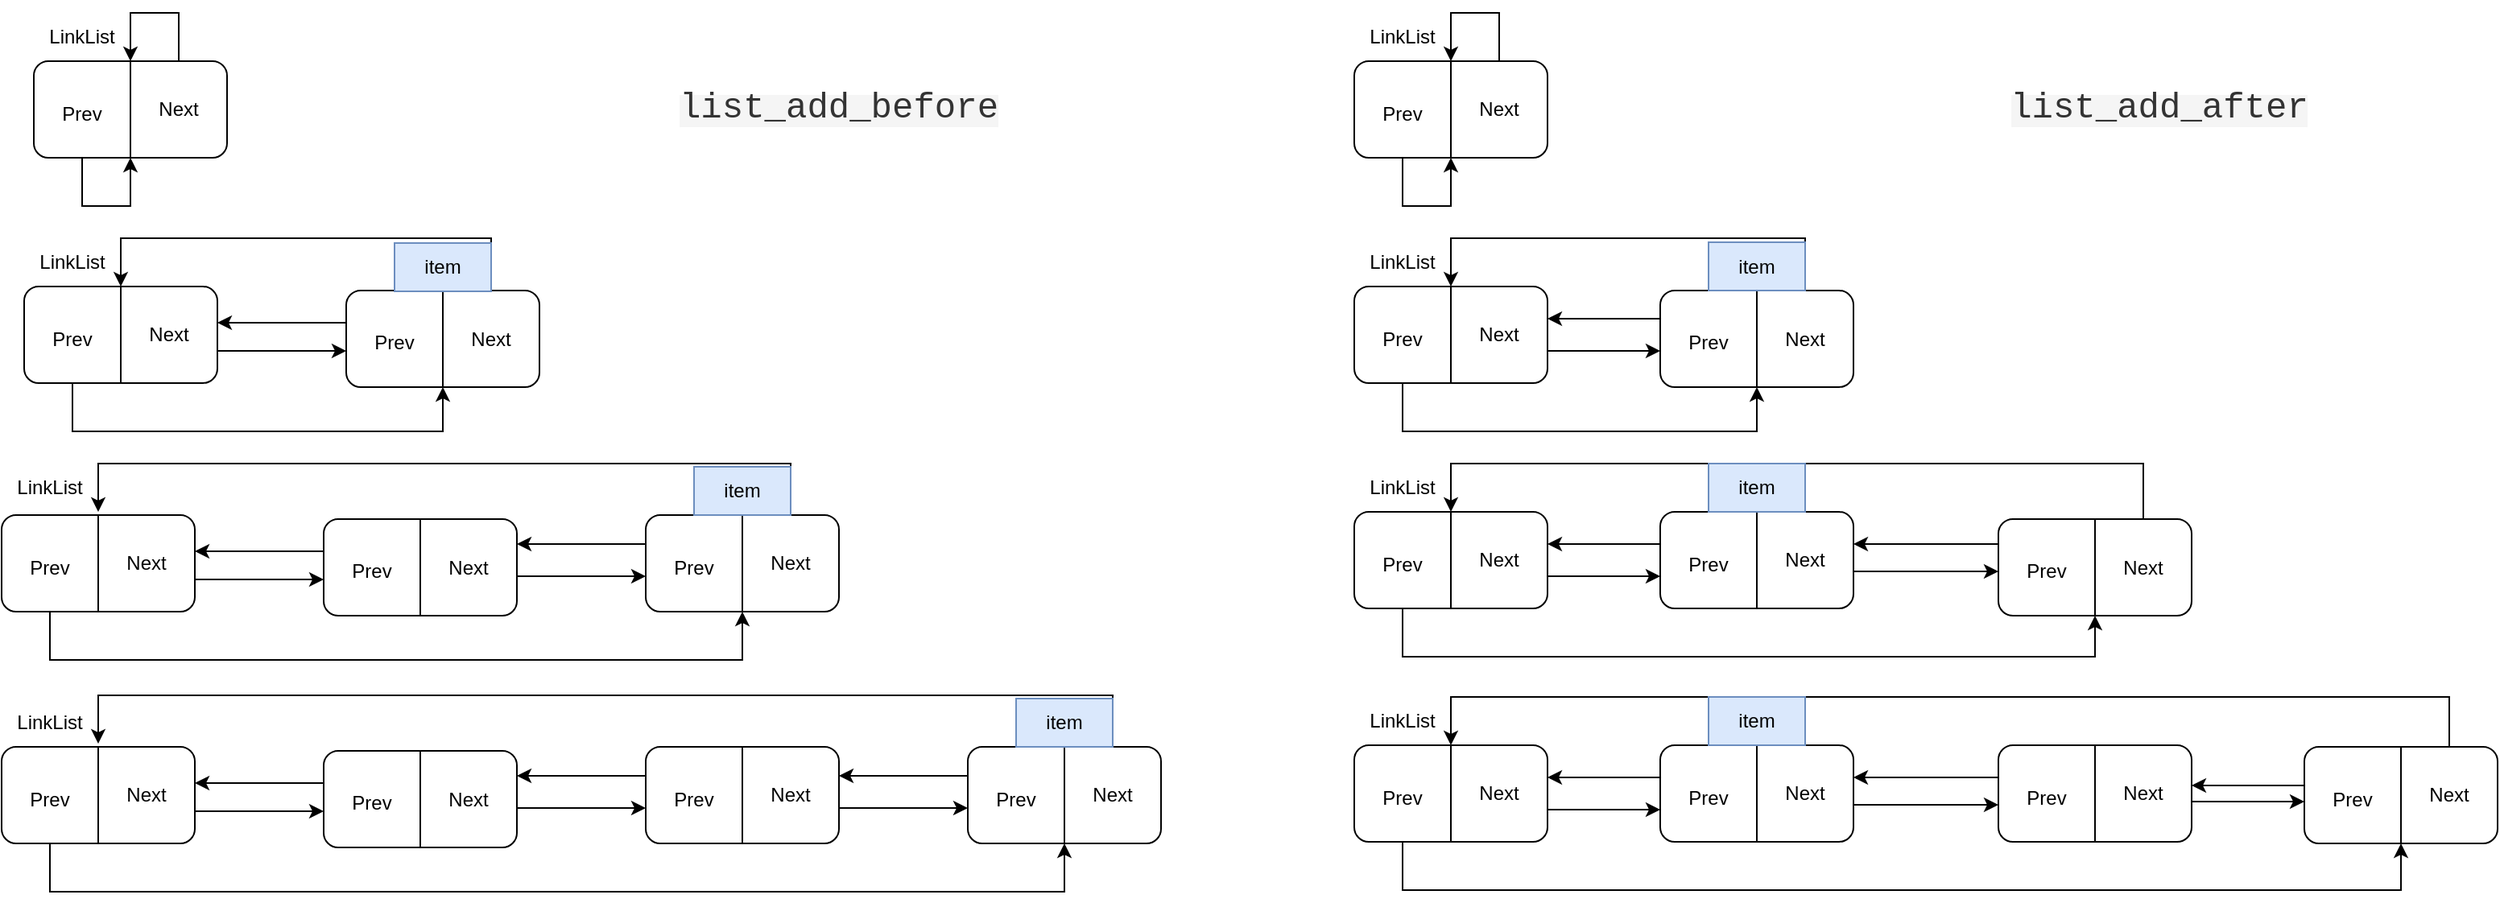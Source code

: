 <mxfile version="21.1.5" type="github">
  <diagram name="第 1 页" id="426NhQxwx-dDoAMTU1OL">
    <mxGraphModel dx="1631" dy="750" grid="1" gridSize="10" guides="1" tooltips="1" connect="1" arrows="1" fold="1" page="1" pageScale="1" pageWidth="827" pageHeight="1169" math="0" shadow="0">
      <root>
        <mxCell id="0" />
        <mxCell id="1" parent="0" />
        <mxCell id="N5lV2D2xA5dcwzt4dY45-3" value="" style="rounded=1;whiteSpace=wrap;html=1;" vertex="1" parent="1">
          <mxGeometry x="100" y="130" width="120" height="60" as="geometry" />
        </mxCell>
        <mxCell id="N5lV2D2xA5dcwzt4dY45-4" value="" style="endArrow=none;html=1;rounded=0;entryX=0.5;entryY=0;entryDx=0;entryDy=0;exitX=0.5;exitY=1;exitDx=0;exitDy=0;" edge="1" parent="1" source="N5lV2D2xA5dcwzt4dY45-3" target="N5lV2D2xA5dcwzt4dY45-3">
          <mxGeometry width="50" height="50" relative="1" as="geometry">
            <mxPoint x="70" y="200" as="sourcePoint" />
            <mxPoint x="120" y="150" as="targetPoint" />
          </mxGeometry>
        </mxCell>
        <mxCell id="N5lV2D2xA5dcwzt4dY45-7" style="edgeStyle=orthogonalEdgeStyle;rounded=0;orthogonalLoop=1;jettySize=auto;html=1;" edge="1" parent="1">
          <mxGeometry relative="1" as="geometry">
            <mxPoint x="130" y="190" as="sourcePoint" />
            <mxPoint x="160" y="190" as="targetPoint" />
            <Array as="points">
              <mxPoint x="130" y="220" />
              <mxPoint x="160" y="220" />
            </Array>
          </mxGeometry>
        </mxCell>
        <mxCell id="N5lV2D2xA5dcwzt4dY45-5" value="Prev" style="text;html=1;strokeColor=none;fillColor=none;align=center;verticalAlign=middle;whiteSpace=wrap;rounded=0;" vertex="1" parent="1">
          <mxGeometry x="100" y="145" width="60" height="35" as="geometry" />
        </mxCell>
        <mxCell id="N5lV2D2xA5dcwzt4dY45-8" style="edgeStyle=orthogonalEdgeStyle;rounded=0;orthogonalLoop=1;jettySize=auto;html=1;exitX=0.75;exitY=0;exitDx=0;exitDy=0;" edge="1" parent="1" source="N5lV2D2xA5dcwzt4dY45-3">
          <mxGeometry relative="1" as="geometry">
            <mxPoint x="190" y="145" as="sourcePoint" />
            <mxPoint x="160" y="130" as="targetPoint" />
            <Array as="points">
              <mxPoint x="190" y="100" />
              <mxPoint x="160" y="100" />
            </Array>
          </mxGeometry>
        </mxCell>
        <mxCell id="N5lV2D2xA5dcwzt4dY45-6" value="Next" style="text;html=1;strokeColor=none;fillColor=none;align=center;verticalAlign=middle;whiteSpace=wrap;rounded=0;" vertex="1" parent="1">
          <mxGeometry x="160" y="145" width="60" height="30" as="geometry" />
        </mxCell>
        <mxCell id="N5lV2D2xA5dcwzt4dY45-10" value="" style="rounded=1;whiteSpace=wrap;html=1;" vertex="1" parent="1">
          <mxGeometry x="94" y="270" width="120" height="60" as="geometry" />
        </mxCell>
        <mxCell id="N5lV2D2xA5dcwzt4dY45-11" value="" style="endArrow=none;html=1;rounded=0;entryX=0.5;entryY=0;entryDx=0;entryDy=0;exitX=0.5;exitY=1;exitDx=0;exitDy=0;" edge="1" parent="1" source="N5lV2D2xA5dcwzt4dY45-10" target="N5lV2D2xA5dcwzt4dY45-10">
          <mxGeometry width="50" height="50" relative="1" as="geometry">
            <mxPoint x="64" y="340" as="sourcePoint" />
            <mxPoint x="114" y="290" as="targetPoint" />
          </mxGeometry>
        </mxCell>
        <mxCell id="N5lV2D2xA5dcwzt4dY45-12" style="edgeStyle=orthogonalEdgeStyle;rounded=0;orthogonalLoop=1;jettySize=auto;html=1;entryX=0.5;entryY=1;entryDx=0;entryDy=0;" edge="1" parent="1" target="N5lV2D2xA5dcwzt4dY45-17">
          <mxGeometry relative="1" as="geometry">
            <mxPoint x="124" y="330" as="sourcePoint" />
            <Array as="points">
              <mxPoint x="124" y="360" />
              <mxPoint x="354" y="360" />
            </Array>
            <mxPoint x="264" y="390" as="targetPoint" />
          </mxGeometry>
        </mxCell>
        <mxCell id="N5lV2D2xA5dcwzt4dY45-13" value="Prev" style="text;html=1;strokeColor=none;fillColor=none;align=center;verticalAlign=middle;whiteSpace=wrap;rounded=0;" vertex="1" parent="1">
          <mxGeometry x="94" y="285" width="60" height="35" as="geometry" />
        </mxCell>
        <mxCell id="N5lV2D2xA5dcwzt4dY45-23" value="" style="edgeStyle=orthogonalEdgeStyle;rounded=0;orthogonalLoop=1;jettySize=auto;html=1;" edge="1" parent="1" source="N5lV2D2xA5dcwzt4dY45-15" target="N5lV2D2xA5dcwzt4dY45-20">
          <mxGeometry relative="1" as="geometry">
            <Array as="points">
              <mxPoint x="254" y="310" />
              <mxPoint x="254" y="310" />
            </Array>
          </mxGeometry>
        </mxCell>
        <mxCell id="N5lV2D2xA5dcwzt4dY45-15" value="Next" style="text;html=1;strokeColor=none;fillColor=none;align=center;verticalAlign=middle;whiteSpace=wrap;rounded=0;" vertex="1" parent="1">
          <mxGeometry x="154" y="285" width="60" height="30" as="geometry" />
        </mxCell>
        <mxCell id="N5lV2D2xA5dcwzt4dY45-24" style="edgeStyle=orthogonalEdgeStyle;rounded=0;orthogonalLoop=1;jettySize=auto;html=1;entryX=1;entryY=0.25;entryDx=0;entryDy=0;" edge="1" parent="1" source="N5lV2D2xA5dcwzt4dY45-17" target="N5lV2D2xA5dcwzt4dY45-15">
          <mxGeometry relative="1" as="geometry">
            <Array as="points">
              <mxPoint x="254" y="293" />
            </Array>
          </mxGeometry>
        </mxCell>
        <mxCell id="N5lV2D2xA5dcwzt4dY45-17" value="" style="rounded=1;whiteSpace=wrap;html=1;" vertex="1" parent="1">
          <mxGeometry x="294" y="272.5" width="120" height="60" as="geometry" />
        </mxCell>
        <mxCell id="N5lV2D2xA5dcwzt4dY45-18" value="" style="endArrow=none;html=1;rounded=0;entryX=0.5;entryY=0;entryDx=0;entryDy=0;exitX=0.5;exitY=1;exitDx=0;exitDy=0;" edge="1" parent="1" source="N5lV2D2xA5dcwzt4dY45-17" target="N5lV2D2xA5dcwzt4dY45-17">
          <mxGeometry width="50" height="50" relative="1" as="geometry">
            <mxPoint x="264" y="342.5" as="sourcePoint" />
            <mxPoint x="314" y="292.5" as="targetPoint" />
          </mxGeometry>
        </mxCell>
        <mxCell id="N5lV2D2xA5dcwzt4dY45-20" value="Prev" style="text;html=1;strokeColor=none;fillColor=none;align=center;verticalAlign=middle;whiteSpace=wrap;rounded=0;" vertex="1" parent="1">
          <mxGeometry x="294" y="287.5" width="60" height="35" as="geometry" />
        </mxCell>
        <mxCell id="N5lV2D2xA5dcwzt4dY45-21" style="edgeStyle=orthogonalEdgeStyle;rounded=0;orthogonalLoop=1;jettySize=auto;html=1;exitX=0.75;exitY=0;exitDx=0;exitDy=0;" edge="1" parent="1" source="N5lV2D2xA5dcwzt4dY45-17">
          <mxGeometry relative="1" as="geometry">
            <mxPoint x="384" y="287.5" as="sourcePoint" />
            <Array as="points">
              <mxPoint x="384" y="240" />
              <mxPoint x="154" y="240" />
            </Array>
            <mxPoint x="154" y="270" as="targetPoint" />
          </mxGeometry>
        </mxCell>
        <mxCell id="N5lV2D2xA5dcwzt4dY45-22" value="Next" style="text;html=1;strokeColor=none;fillColor=none;align=center;verticalAlign=middle;whiteSpace=wrap;rounded=0;" vertex="1" parent="1">
          <mxGeometry x="354" y="287.5" width="60" height="30" as="geometry" />
        </mxCell>
        <mxCell id="N5lV2D2xA5dcwzt4dY45-31" value="" style="rounded=1;whiteSpace=wrap;html=1;" vertex="1" parent="1">
          <mxGeometry x="80" y="412" width="120" height="60" as="geometry" />
        </mxCell>
        <mxCell id="N5lV2D2xA5dcwzt4dY45-32" value="" style="endArrow=none;html=1;rounded=0;entryX=0.5;entryY=0;entryDx=0;entryDy=0;exitX=0.5;exitY=1;exitDx=0;exitDy=0;" edge="1" parent="1" source="N5lV2D2xA5dcwzt4dY45-31" target="N5lV2D2xA5dcwzt4dY45-31">
          <mxGeometry width="50" height="50" relative="1" as="geometry">
            <mxPoint x="50" y="482" as="sourcePoint" />
            <mxPoint x="100" y="432" as="targetPoint" />
          </mxGeometry>
        </mxCell>
        <mxCell id="N5lV2D2xA5dcwzt4dY45-33" style="edgeStyle=orthogonalEdgeStyle;rounded=0;orthogonalLoop=1;jettySize=auto;html=1;entryX=0.5;entryY=1;entryDx=0;entryDy=0;" edge="1" parent="1" target="N5lV2D2xA5dcwzt4dY45-43">
          <mxGeometry relative="1" as="geometry">
            <mxPoint x="110" y="472" as="sourcePoint" />
            <Array as="points">
              <mxPoint x="110" y="502" />
              <mxPoint x="540" y="502" />
            </Array>
            <mxPoint x="340" y="480" as="targetPoint" />
          </mxGeometry>
        </mxCell>
        <mxCell id="N5lV2D2xA5dcwzt4dY45-34" value="Prev" style="text;html=1;strokeColor=none;fillColor=none;align=center;verticalAlign=middle;whiteSpace=wrap;rounded=0;" vertex="1" parent="1">
          <mxGeometry x="80" y="427" width="60" height="35" as="geometry" />
        </mxCell>
        <mxCell id="N5lV2D2xA5dcwzt4dY45-35" value="" style="edgeStyle=orthogonalEdgeStyle;rounded=0;orthogonalLoop=1;jettySize=auto;html=1;" edge="1" parent="1" source="N5lV2D2xA5dcwzt4dY45-36" target="N5lV2D2xA5dcwzt4dY45-40">
          <mxGeometry relative="1" as="geometry">
            <Array as="points">
              <mxPoint x="240" y="452" />
              <mxPoint x="240" y="452" />
            </Array>
          </mxGeometry>
        </mxCell>
        <mxCell id="N5lV2D2xA5dcwzt4dY45-36" value="Next" style="text;html=1;strokeColor=none;fillColor=none;align=center;verticalAlign=middle;whiteSpace=wrap;rounded=0;" vertex="1" parent="1">
          <mxGeometry x="140" y="427" width="60" height="30" as="geometry" />
        </mxCell>
        <mxCell id="N5lV2D2xA5dcwzt4dY45-37" style="edgeStyle=orthogonalEdgeStyle;rounded=0;orthogonalLoop=1;jettySize=auto;html=1;entryX=1;entryY=0.25;entryDx=0;entryDy=0;" edge="1" parent="1" source="N5lV2D2xA5dcwzt4dY45-38" target="N5lV2D2xA5dcwzt4dY45-36">
          <mxGeometry relative="1" as="geometry">
            <Array as="points">
              <mxPoint x="240" y="435" />
            </Array>
          </mxGeometry>
        </mxCell>
        <mxCell id="N5lV2D2xA5dcwzt4dY45-38" value="" style="rounded=1;whiteSpace=wrap;html=1;" vertex="1" parent="1">
          <mxGeometry x="280" y="414.5" width="120" height="60" as="geometry" />
        </mxCell>
        <mxCell id="N5lV2D2xA5dcwzt4dY45-39" value="" style="endArrow=none;html=1;rounded=0;entryX=0.5;entryY=0;entryDx=0;entryDy=0;exitX=0.5;exitY=1;exitDx=0;exitDy=0;" edge="1" parent="1" source="N5lV2D2xA5dcwzt4dY45-38" target="N5lV2D2xA5dcwzt4dY45-38">
          <mxGeometry width="50" height="50" relative="1" as="geometry">
            <mxPoint x="250" y="484.5" as="sourcePoint" />
            <mxPoint x="300" y="434.5" as="targetPoint" />
          </mxGeometry>
        </mxCell>
        <mxCell id="N5lV2D2xA5dcwzt4dY45-40" value="Prev" style="text;html=1;strokeColor=none;fillColor=none;align=center;verticalAlign=middle;whiteSpace=wrap;rounded=0;" vertex="1" parent="1">
          <mxGeometry x="280" y="429.5" width="60" height="35" as="geometry" />
        </mxCell>
        <mxCell id="N5lV2D2xA5dcwzt4dY45-47" value="" style="edgeStyle=orthogonalEdgeStyle;rounded=0;orthogonalLoop=1;jettySize=auto;html=1;" edge="1" parent="1" source="N5lV2D2xA5dcwzt4dY45-42" target="N5lV2D2xA5dcwzt4dY45-45">
          <mxGeometry relative="1" as="geometry">
            <Array as="points">
              <mxPoint x="430" y="450" />
              <mxPoint x="430" y="450" />
            </Array>
          </mxGeometry>
        </mxCell>
        <mxCell id="N5lV2D2xA5dcwzt4dY45-42" value="Next" style="text;html=1;strokeColor=none;fillColor=none;align=center;verticalAlign=middle;whiteSpace=wrap;rounded=0;" vertex="1" parent="1">
          <mxGeometry x="340" y="429.5" width="60" height="30" as="geometry" />
        </mxCell>
        <mxCell id="N5lV2D2xA5dcwzt4dY45-48" style="edgeStyle=orthogonalEdgeStyle;rounded=0;orthogonalLoop=1;jettySize=auto;html=1;" edge="1" parent="1" source="N5lV2D2xA5dcwzt4dY45-43">
          <mxGeometry relative="1" as="geometry">
            <mxPoint x="140" y="410" as="targetPoint" />
            <Array as="points">
              <mxPoint x="570" y="380" />
              <mxPoint x="140" y="380" />
            </Array>
          </mxGeometry>
        </mxCell>
        <mxCell id="N5lV2D2xA5dcwzt4dY45-43" value="" style="rounded=1;whiteSpace=wrap;html=1;" vertex="1" parent="1">
          <mxGeometry x="480" y="412" width="120" height="60" as="geometry" />
        </mxCell>
        <mxCell id="N5lV2D2xA5dcwzt4dY45-44" value="" style="endArrow=none;html=1;rounded=0;entryX=0.5;entryY=0;entryDx=0;entryDy=0;exitX=0.5;exitY=1;exitDx=0;exitDy=0;" edge="1" parent="1" source="N5lV2D2xA5dcwzt4dY45-43" target="N5lV2D2xA5dcwzt4dY45-43">
          <mxGeometry width="50" height="50" relative="1" as="geometry">
            <mxPoint x="450" y="482" as="sourcePoint" />
            <mxPoint x="500" y="432" as="targetPoint" />
          </mxGeometry>
        </mxCell>
        <mxCell id="N5lV2D2xA5dcwzt4dY45-49" style="edgeStyle=orthogonalEdgeStyle;rounded=0;orthogonalLoop=1;jettySize=auto;html=1;" edge="1" parent="1" source="N5lV2D2xA5dcwzt4dY45-45">
          <mxGeometry relative="1" as="geometry">
            <mxPoint x="400" y="430" as="targetPoint" />
            <Array as="points">
              <mxPoint x="400" y="430" />
            </Array>
          </mxGeometry>
        </mxCell>
        <mxCell id="N5lV2D2xA5dcwzt4dY45-45" value="Prev" style="text;html=1;strokeColor=none;fillColor=none;align=center;verticalAlign=middle;whiteSpace=wrap;rounded=0;" vertex="1" parent="1">
          <mxGeometry x="480" y="427" width="60" height="35" as="geometry" />
        </mxCell>
        <mxCell id="N5lV2D2xA5dcwzt4dY45-46" value="Next" style="text;html=1;strokeColor=none;fillColor=none;align=center;verticalAlign=middle;whiteSpace=wrap;rounded=0;" vertex="1" parent="1">
          <mxGeometry x="540" y="427" width="60" height="30" as="geometry" />
        </mxCell>
        <mxCell id="N5lV2D2xA5dcwzt4dY45-50" value="" style="rounded=1;whiteSpace=wrap;html=1;" vertex="1" parent="1">
          <mxGeometry x="80" y="556" width="120" height="60" as="geometry" />
        </mxCell>
        <mxCell id="N5lV2D2xA5dcwzt4dY45-51" value="" style="endArrow=none;html=1;rounded=0;entryX=0.5;entryY=0;entryDx=0;entryDy=0;exitX=0.5;exitY=1;exitDx=0;exitDy=0;" edge="1" parent="1" source="N5lV2D2xA5dcwzt4dY45-50" target="N5lV2D2xA5dcwzt4dY45-50">
          <mxGeometry width="50" height="50" relative="1" as="geometry">
            <mxPoint x="50" y="626" as="sourcePoint" />
            <mxPoint x="100" y="576" as="targetPoint" />
          </mxGeometry>
        </mxCell>
        <mxCell id="N5lV2D2xA5dcwzt4dY45-52" style="edgeStyle=orthogonalEdgeStyle;rounded=0;orthogonalLoop=1;jettySize=auto;html=1;" edge="1" parent="1">
          <mxGeometry relative="1" as="geometry">
            <mxPoint x="110" y="616" as="sourcePoint" />
            <Array as="points">
              <mxPoint x="110" y="646" />
              <mxPoint x="740" y="646" />
            </Array>
            <mxPoint x="740" y="616" as="targetPoint" />
          </mxGeometry>
        </mxCell>
        <mxCell id="N5lV2D2xA5dcwzt4dY45-53" value="Prev" style="text;html=1;strokeColor=none;fillColor=none;align=center;verticalAlign=middle;whiteSpace=wrap;rounded=0;" vertex="1" parent="1">
          <mxGeometry x="80" y="571" width="60" height="35" as="geometry" />
        </mxCell>
        <mxCell id="N5lV2D2xA5dcwzt4dY45-54" value="" style="edgeStyle=orthogonalEdgeStyle;rounded=0;orthogonalLoop=1;jettySize=auto;html=1;" edge="1" parent="1" source="N5lV2D2xA5dcwzt4dY45-55" target="N5lV2D2xA5dcwzt4dY45-59">
          <mxGeometry relative="1" as="geometry">
            <Array as="points">
              <mxPoint x="240" y="596" />
              <mxPoint x="240" y="596" />
            </Array>
          </mxGeometry>
        </mxCell>
        <mxCell id="N5lV2D2xA5dcwzt4dY45-55" value="Next" style="text;html=1;strokeColor=none;fillColor=none;align=center;verticalAlign=middle;whiteSpace=wrap;rounded=0;" vertex="1" parent="1">
          <mxGeometry x="140" y="571" width="60" height="30" as="geometry" />
        </mxCell>
        <mxCell id="N5lV2D2xA5dcwzt4dY45-56" style="edgeStyle=orthogonalEdgeStyle;rounded=0;orthogonalLoop=1;jettySize=auto;html=1;entryX=1;entryY=0.25;entryDx=0;entryDy=0;" edge="1" parent="1" source="N5lV2D2xA5dcwzt4dY45-57" target="N5lV2D2xA5dcwzt4dY45-55">
          <mxGeometry relative="1" as="geometry">
            <Array as="points">
              <mxPoint x="240" y="579" />
            </Array>
          </mxGeometry>
        </mxCell>
        <mxCell id="N5lV2D2xA5dcwzt4dY45-57" value="" style="rounded=1;whiteSpace=wrap;html=1;" vertex="1" parent="1">
          <mxGeometry x="280" y="558.5" width="120" height="60" as="geometry" />
        </mxCell>
        <mxCell id="N5lV2D2xA5dcwzt4dY45-58" value="" style="endArrow=none;html=1;rounded=0;entryX=0.5;entryY=0;entryDx=0;entryDy=0;exitX=0.5;exitY=1;exitDx=0;exitDy=0;" edge="1" parent="1" source="N5lV2D2xA5dcwzt4dY45-57" target="N5lV2D2xA5dcwzt4dY45-57">
          <mxGeometry width="50" height="50" relative="1" as="geometry">
            <mxPoint x="250" y="628.5" as="sourcePoint" />
            <mxPoint x="300" y="578.5" as="targetPoint" />
          </mxGeometry>
        </mxCell>
        <mxCell id="N5lV2D2xA5dcwzt4dY45-59" value="Prev" style="text;html=1;strokeColor=none;fillColor=none;align=center;verticalAlign=middle;whiteSpace=wrap;rounded=0;" vertex="1" parent="1">
          <mxGeometry x="280" y="573.5" width="60" height="35" as="geometry" />
        </mxCell>
        <mxCell id="N5lV2D2xA5dcwzt4dY45-60" value="" style="edgeStyle=orthogonalEdgeStyle;rounded=0;orthogonalLoop=1;jettySize=auto;html=1;" edge="1" parent="1" source="N5lV2D2xA5dcwzt4dY45-61" target="N5lV2D2xA5dcwzt4dY45-66">
          <mxGeometry relative="1" as="geometry">
            <Array as="points">
              <mxPoint x="440" y="594" />
              <mxPoint x="440" y="594" />
            </Array>
          </mxGeometry>
        </mxCell>
        <mxCell id="N5lV2D2xA5dcwzt4dY45-61" value="Next" style="text;html=1;strokeColor=none;fillColor=none;align=center;verticalAlign=middle;whiteSpace=wrap;rounded=0;" vertex="1" parent="1">
          <mxGeometry x="340" y="573.5" width="60" height="30" as="geometry" />
        </mxCell>
        <mxCell id="N5lV2D2xA5dcwzt4dY45-63" value="" style="rounded=1;whiteSpace=wrap;html=1;" vertex="1" parent="1">
          <mxGeometry x="480" y="556" width="120" height="60" as="geometry" />
        </mxCell>
        <mxCell id="N5lV2D2xA5dcwzt4dY45-64" value="" style="endArrow=none;html=1;rounded=0;entryX=0.5;entryY=0;entryDx=0;entryDy=0;exitX=0.5;exitY=1;exitDx=0;exitDy=0;" edge="1" parent="1" source="N5lV2D2xA5dcwzt4dY45-63" target="N5lV2D2xA5dcwzt4dY45-63">
          <mxGeometry width="50" height="50" relative="1" as="geometry">
            <mxPoint x="450" y="626" as="sourcePoint" />
            <mxPoint x="500" y="576" as="targetPoint" />
          </mxGeometry>
        </mxCell>
        <mxCell id="N5lV2D2xA5dcwzt4dY45-65" style="edgeStyle=orthogonalEdgeStyle;rounded=0;orthogonalLoop=1;jettySize=auto;html=1;" edge="1" parent="1" source="N5lV2D2xA5dcwzt4dY45-66">
          <mxGeometry relative="1" as="geometry">
            <Array as="points">
              <mxPoint x="400" y="574" />
            </Array>
            <mxPoint x="400" y="574" as="targetPoint" />
          </mxGeometry>
        </mxCell>
        <mxCell id="N5lV2D2xA5dcwzt4dY45-66" value="Prev" style="text;html=1;strokeColor=none;fillColor=none;align=center;verticalAlign=middle;whiteSpace=wrap;rounded=0;" vertex="1" parent="1">
          <mxGeometry x="480" y="571" width="60" height="35" as="geometry" />
        </mxCell>
        <mxCell id="N5lV2D2xA5dcwzt4dY45-72" value="" style="edgeStyle=orthogonalEdgeStyle;rounded=0;orthogonalLoop=1;jettySize=auto;html=1;" edge="1" parent="1" source="N5lV2D2xA5dcwzt4dY45-67" target="N5lV2D2xA5dcwzt4dY45-70">
          <mxGeometry relative="1" as="geometry">
            <Array as="points">
              <mxPoint x="660" y="594" />
              <mxPoint x="660" y="594" />
            </Array>
          </mxGeometry>
        </mxCell>
        <mxCell id="N5lV2D2xA5dcwzt4dY45-67" value="Next" style="text;html=1;strokeColor=none;fillColor=none;align=center;verticalAlign=middle;whiteSpace=wrap;rounded=0;" vertex="1" parent="1">
          <mxGeometry x="540" y="571" width="60" height="30" as="geometry" />
        </mxCell>
        <mxCell id="N5lV2D2xA5dcwzt4dY45-73" style="edgeStyle=orthogonalEdgeStyle;rounded=0;orthogonalLoop=1;jettySize=auto;html=1;" edge="1" parent="1" source="N5lV2D2xA5dcwzt4dY45-68">
          <mxGeometry relative="1" as="geometry">
            <mxPoint x="140" y="554" as="targetPoint" />
            <Array as="points">
              <mxPoint x="770" y="524" />
              <mxPoint x="140" y="524" />
            </Array>
          </mxGeometry>
        </mxCell>
        <mxCell id="N5lV2D2xA5dcwzt4dY45-68" value="" style="rounded=1;whiteSpace=wrap;html=1;" vertex="1" parent="1">
          <mxGeometry x="680" y="556" width="120" height="60" as="geometry" />
        </mxCell>
        <mxCell id="N5lV2D2xA5dcwzt4dY45-69" value="" style="endArrow=none;html=1;rounded=0;entryX=0.5;entryY=0;entryDx=0;entryDy=0;exitX=0.5;exitY=1;exitDx=0;exitDy=0;" edge="1" parent="1" source="N5lV2D2xA5dcwzt4dY45-68" target="N5lV2D2xA5dcwzt4dY45-68">
          <mxGeometry width="50" height="50" relative="1" as="geometry">
            <mxPoint x="650" y="626" as="sourcePoint" />
            <mxPoint x="700" y="576" as="targetPoint" />
          </mxGeometry>
        </mxCell>
        <mxCell id="N5lV2D2xA5dcwzt4dY45-74" value="" style="edgeStyle=orthogonalEdgeStyle;rounded=0;orthogonalLoop=1;jettySize=auto;html=1;" edge="1" parent="1" source="N5lV2D2xA5dcwzt4dY45-70" target="N5lV2D2xA5dcwzt4dY45-67">
          <mxGeometry relative="1" as="geometry">
            <Array as="points">
              <mxPoint x="620" y="574" />
              <mxPoint x="620" y="574" />
            </Array>
          </mxGeometry>
        </mxCell>
        <mxCell id="N5lV2D2xA5dcwzt4dY45-70" value="Prev" style="text;html=1;strokeColor=none;fillColor=none;align=center;verticalAlign=middle;whiteSpace=wrap;rounded=0;" vertex="1" parent="1">
          <mxGeometry x="680" y="571" width="60" height="35" as="geometry" />
        </mxCell>
        <mxCell id="N5lV2D2xA5dcwzt4dY45-71" value="Next" style="text;html=1;strokeColor=none;fillColor=none;align=center;verticalAlign=middle;whiteSpace=wrap;rounded=0;" vertex="1" parent="1">
          <mxGeometry x="740" y="571" width="60" height="30" as="geometry" />
        </mxCell>
        <mxCell id="N5lV2D2xA5dcwzt4dY45-75" value="item" style="text;html=1;strokeColor=#6c8ebf;fillColor=#dae8fc;align=center;verticalAlign=middle;whiteSpace=wrap;rounded=0;" vertex="1" parent="1">
          <mxGeometry x="324" y="243" width="60" height="30" as="geometry" />
        </mxCell>
        <mxCell id="N5lV2D2xA5dcwzt4dY45-76" value="item" style="text;html=1;strokeColor=#6c8ebf;fillColor=#dae8fc;align=center;verticalAlign=middle;whiteSpace=wrap;rounded=0;" vertex="1" parent="1">
          <mxGeometry x="510" y="382" width="60" height="30" as="geometry" />
        </mxCell>
        <mxCell id="N5lV2D2xA5dcwzt4dY45-77" value="item" style="text;html=1;strokeColor=#6c8ebf;fillColor=#dae8fc;align=center;verticalAlign=middle;whiteSpace=wrap;rounded=0;" vertex="1" parent="1">
          <mxGeometry x="710" y="526" width="60" height="30" as="geometry" />
        </mxCell>
        <mxCell id="N5lV2D2xA5dcwzt4dY45-78" value="LinkList" style="text;html=1;align=center;verticalAlign=middle;whiteSpace=wrap;rounded=0;" vertex="1" parent="1">
          <mxGeometry x="100" y="100" width="60" height="30" as="geometry" />
        </mxCell>
        <mxCell id="N5lV2D2xA5dcwzt4dY45-79" value="LinkList" style="text;html=1;align=center;verticalAlign=middle;whiteSpace=wrap;rounded=0;" vertex="1" parent="1">
          <mxGeometry x="94" y="240" width="60" height="30" as="geometry" />
        </mxCell>
        <mxCell id="N5lV2D2xA5dcwzt4dY45-80" value="LinkList" style="text;html=1;align=center;verticalAlign=middle;whiteSpace=wrap;rounded=0;" vertex="1" parent="1">
          <mxGeometry x="80" y="380" width="60" height="30" as="geometry" />
        </mxCell>
        <mxCell id="N5lV2D2xA5dcwzt4dY45-81" value="LinkList" style="text;html=1;align=center;verticalAlign=middle;whiteSpace=wrap;rounded=0;" vertex="1" parent="1">
          <mxGeometry x="80" y="526" width="60" height="30" as="geometry" />
        </mxCell>
        <mxCell id="N5lV2D2xA5dcwzt4dY45-82" value="&lt;div style=&quot;color: rgb(51, 51, 51); background-color: rgb(245, 245, 245); font-family: Menlo, Monaco, &amp;quot;Courier New&amp;quot;, monospace; line-height: 18px;&quot;&gt;&lt;font style=&quot;font-size: 22px;&quot;&gt;list_add_before&lt;/font&gt;&lt;/div&gt;" style="text;html=1;strokeColor=none;fillColor=none;align=center;verticalAlign=middle;whiteSpace=wrap;rounded=0;" vertex="1" parent="1">
          <mxGeometry x="570" y="145" width="60" height="30" as="geometry" />
        </mxCell>
        <mxCell id="N5lV2D2xA5dcwzt4dY45-83" value="" style="rounded=1;whiteSpace=wrap;html=1;" vertex="1" parent="1">
          <mxGeometry x="920" y="130" width="120" height="60" as="geometry" />
        </mxCell>
        <mxCell id="N5lV2D2xA5dcwzt4dY45-84" value="" style="endArrow=none;html=1;rounded=0;entryX=0.5;entryY=0;entryDx=0;entryDy=0;exitX=0.5;exitY=1;exitDx=0;exitDy=0;" edge="1" parent="1" source="N5lV2D2xA5dcwzt4dY45-83" target="N5lV2D2xA5dcwzt4dY45-83">
          <mxGeometry width="50" height="50" relative="1" as="geometry">
            <mxPoint x="890" y="200" as="sourcePoint" />
            <mxPoint x="940" y="150" as="targetPoint" />
          </mxGeometry>
        </mxCell>
        <mxCell id="N5lV2D2xA5dcwzt4dY45-85" style="edgeStyle=orthogonalEdgeStyle;rounded=0;orthogonalLoop=1;jettySize=auto;html=1;" edge="1" parent="1">
          <mxGeometry relative="1" as="geometry">
            <mxPoint x="950" y="190" as="sourcePoint" />
            <mxPoint x="980" y="190" as="targetPoint" />
            <Array as="points">
              <mxPoint x="950" y="220" />
              <mxPoint x="980" y="220" />
            </Array>
          </mxGeometry>
        </mxCell>
        <mxCell id="N5lV2D2xA5dcwzt4dY45-86" value="Prev" style="text;html=1;strokeColor=none;fillColor=none;align=center;verticalAlign=middle;whiteSpace=wrap;rounded=0;" vertex="1" parent="1">
          <mxGeometry x="920" y="145" width="60" height="35" as="geometry" />
        </mxCell>
        <mxCell id="N5lV2D2xA5dcwzt4dY45-87" style="edgeStyle=orthogonalEdgeStyle;rounded=0;orthogonalLoop=1;jettySize=auto;html=1;exitX=0.75;exitY=0;exitDx=0;exitDy=0;" edge="1" parent="1" source="N5lV2D2xA5dcwzt4dY45-83">
          <mxGeometry relative="1" as="geometry">
            <mxPoint x="1010" y="145" as="sourcePoint" />
            <mxPoint x="980" y="130" as="targetPoint" />
            <Array as="points">
              <mxPoint x="1010" y="100" />
              <mxPoint x="980" y="100" />
            </Array>
          </mxGeometry>
        </mxCell>
        <mxCell id="N5lV2D2xA5dcwzt4dY45-88" value="Next" style="text;html=1;strokeColor=none;fillColor=none;align=center;verticalAlign=middle;whiteSpace=wrap;rounded=0;" vertex="1" parent="1">
          <mxGeometry x="980" y="145" width="60" height="30" as="geometry" />
        </mxCell>
        <mxCell id="N5lV2D2xA5dcwzt4dY45-89" value="LinkList" style="text;html=1;align=center;verticalAlign=middle;whiteSpace=wrap;rounded=0;" vertex="1" parent="1">
          <mxGeometry x="920" y="100" width="60" height="30" as="geometry" />
        </mxCell>
        <mxCell id="N5lV2D2xA5dcwzt4dY45-90" value="&lt;div style=&quot;color: rgb(51, 51, 51); background-color: rgb(245, 245, 245); font-family: Menlo, Monaco, &amp;quot;Courier New&amp;quot;, monospace; line-height: 18px;&quot;&gt;&lt;font style=&quot;font-size: 22px;&quot;&gt;list_add_after&lt;/font&gt;&lt;/div&gt;" style="text;html=1;strokeColor=none;fillColor=none;align=center;verticalAlign=middle;whiteSpace=wrap;rounded=0;" vertex="1" parent="1">
          <mxGeometry x="1390" y="145" width="60" height="30" as="geometry" />
        </mxCell>
        <mxCell id="N5lV2D2xA5dcwzt4dY45-91" value="" style="rounded=1;whiteSpace=wrap;html=1;" vertex="1" parent="1">
          <mxGeometry x="920" y="270" width="120" height="60" as="geometry" />
        </mxCell>
        <mxCell id="N5lV2D2xA5dcwzt4dY45-92" value="" style="endArrow=none;html=1;rounded=0;entryX=0.5;entryY=0;entryDx=0;entryDy=0;exitX=0.5;exitY=1;exitDx=0;exitDy=0;" edge="1" parent="1" source="N5lV2D2xA5dcwzt4dY45-91" target="N5lV2D2xA5dcwzt4dY45-91">
          <mxGeometry width="50" height="50" relative="1" as="geometry">
            <mxPoint x="890" y="340" as="sourcePoint" />
            <mxPoint x="940" y="290" as="targetPoint" />
          </mxGeometry>
        </mxCell>
        <mxCell id="N5lV2D2xA5dcwzt4dY45-93" style="edgeStyle=orthogonalEdgeStyle;rounded=0;orthogonalLoop=1;jettySize=auto;html=1;entryX=0.5;entryY=1;entryDx=0;entryDy=0;" edge="1" parent="1" target="N5lV2D2xA5dcwzt4dY45-98">
          <mxGeometry relative="1" as="geometry">
            <mxPoint x="950" y="330" as="sourcePoint" />
            <mxPoint x="980" y="330" as="targetPoint" />
            <Array as="points">
              <mxPoint x="950" y="360" />
              <mxPoint x="1170" y="360" />
            </Array>
          </mxGeometry>
        </mxCell>
        <mxCell id="N5lV2D2xA5dcwzt4dY45-94" value="Prev" style="text;html=1;strokeColor=none;fillColor=none;align=center;verticalAlign=middle;whiteSpace=wrap;rounded=0;" vertex="1" parent="1">
          <mxGeometry x="920" y="285" width="60" height="35" as="geometry" />
        </mxCell>
        <mxCell id="N5lV2D2xA5dcwzt4dY45-102" value="" style="edgeStyle=orthogonalEdgeStyle;rounded=0;orthogonalLoop=1;jettySize=auto;html=1;" edge="1" parent="1" source="N5lV2D2xA5dcwzt4dY45-96" target="N5lV2D2xA5dcwzt4dY45-100">
          <mxGeometry relative="1" as="geometry">
            <Array as="points">
              <mxPoint x="1090" y="310" />
              <mxPoint x="1090" y="310" />
            </Array>
          </mxGeometry>
        </mxCell>
        <mxCell id="N5lV2D2xA5dcwzt4dY45-96" value="Next" style="text;html=1;strokeColor=none;fillColor=none;align=center;verticalAlign=middle;whiteSpace=wrap;rounded=0;" vertex="1" parent="1">
          <mxGeometry x="980" y="285" width="60" height="30" as="geometry" />
        </mxCell>
        <mxCell id="N5lV2D2xA5dcwzt4dY45-97" value="LinkList" style="text;html=1;align=center;verticalAlign=middle;whiteSpace=wrap;rounded=0;" vertex="1" parent="1">
          <mxGeometry x="920" y="240" width="60" height="30" as="geometry" />
        </mxCell>
        <mxCell id="N5lV2D2xA5dcwzt4dY45-104" style="edgeStyle=orthogonalEdgeStyle;rounded=0;orthogonalLoop=1;jettySize=auto;html=1;entryX=1;entryY=1;entryDx=0;entryDy=0;" edge="1" parent="1" source="N5lV2D2xA5dcwzt4dY45-98" target="N5lV2D2xA5dcwzt4dY45-97">
          <mxGeometry relative="1" as="geometry">
            <Array as="points">
              <mxPoint x="1200" y="240" />
              <mxPoint x="980" y="240" />
            </Array>
          </mxGeometry>
        </mxCell>
        <mxCell id="N5lV2D2xA5dcwzt4dY45-98" value="" style="rounded=1;whiteSpace=wrap;html=1;" vertex="1" parent="1">
          <mxGeometry x="1110" y="272.5" width="120" height="60" as="geometry" />
        </mxCell>
        <mxCell id="N5lV2D2xA5dcwzt4dY45-99" value="" style="endArrow=none;html=1;rounded=0;entryX=0.5;entryY=0;entryDx=0;entryDy=0;exitX=0.5;exitY=1;exitDx=0;exitDy=0;" edge="1" parent="1" source="N5lV2D2xA5dcwzt4dY45-98" target="N5lV2D2xA5dcwzt4dY45-98">
          <mxGeometry width="50" height="50" relative="1" as="geometry">
            <mxPoint x="1080" y="342.5" as="sourcePoint" />
            <mxPoint x="1130" y="292.5" as="targetPoint" />
          </mxGeometry>
        </mxCell>
        <mxCell id="N5lV2D2xA5dcwzt4dY45-103" value="" style="edgeStyle=orthogonalEdgeStyle;rounded=0;orthogonalLoop=1;jettySize=auto;html=1;" edge="1" parent="1" source="N5lV2D2xA5dcwzt4dY45-100" target="N5lV2D2xA5dcwzt4dY45-96">
          <mxGeometry relative="1" as="geometry">
            <Array as="points">
              <mxPoint x="1060" y="290" />
              <mxPoint x="1060" y="290" />
            </Array>
          </mxGeometry>
        </mxCell>
        <mxCell id="N5lV2D2xA5dcwzt4dY45-100" value="Prev" style="text;html=1;strokeColor=none;fillColor=none;align=center;verticalAlign=middle;whiteSpace=wrap;rounded=0;" vertex="1" parent="1">
          <mxGeometry x="1110" y="287.5" width="60" height="35" as="geometry" />
        </mxCell>
        <mxCell id="N5lV2D2xA5dcwzt4dY45-101" value="Next" style="text;html=1;strokeColor=none;fillColor=none;align=center;verticalAlign=middle;whiteSpace=wrap;rounded=0;" vertex="1" parent="1">
          <mxGeometry x="1170" y="287.5" width="60" height="30" as="geometry" />
        </mxCell>
        <mxCell id="N5lV2D2xA5dcwzt4dY45-105" value="item" style="text;html=1;strokeColor=#6c8ebf;fillColor=#dae8fc;align=center;verticalAlign=middle;whiteSpace=wrap;rounded=0;" vertex="1" parent="1">
          <mxGeometry x="1140" y="242.5" width="60" height="30" as="geometry" />
        </mxCell>
        <mxCell id="N5lV2D2xA5dcwzt4dY45-106" value="" style="rounded=1;whiteSpace=wrap;html=1;" vertex="1" parent="1">
          <mxGeometry x="920" y="410" width="120" height="60" as="geometry" />
        </mxCell>
        <mxCell id="N5lV2D2xA5dcwzt4dY45-107" value="" style="endArrow=none;html=1;rounded=0;entryX=0.5;entryY=0;entryDx=0;entryDy=0;exitX=0.5;exitY=1;exitDx=0;exitDy=0;" edge="1" parent="1" source="N5lV2D2xA5dcwzt4dY45-106" target="N5lV2D2xA5dcwzt4dY45-106">
          <mxGeometry width="50" height="50" relative="1" as="geometry">
            <mxPoint x="890" y="480" as="sourcePoint" />
            <mxPoint x="940" y="430" as="targetPoint" />
          </mxGeometry>
        </mxCell>
        <mxCell id="N5lV2D2xA5dcwzt4dY45-108" style="edgeStyle=orthogonalEdgeStyle;rounded=0;orthogonalLoop=1;jettySize=auto;html=1;entryX=0.5;entryY=1;entryDx=0;entryDy=0;" edge="1" parent="1" target="N5lV2D2xA5dcwzt4dY45-114">
          <mxGeometry relative="1" as="geometry">
            <mxPoint x="950" y="470" as="sourcePoint" />
            <mxPoint x="980" y="470" as="targetPoint" />
            <Array as="points">
              <mxPoint x="950" y="500" />
              <mxPoint x="1380" y="500" />
            </Array>
          </mxGeometry>
        </mxCell>
        <mxCell id="N5lV2D2xA5dcwzt4dY45-109" value="Prev" style="text;html=1;strokeColor=none;fillColor=none;align=center;verticalAlign=middle;whiteSpace=wrap;rounded=0;" vertex="1" parent="1">
          <mxGeometry x="920" y="425" width="60" height="35" as="geometry" />
        </mxCell>
        <mxCell id="N5lV2D2xA5dcwzt4dY45-110" value="" style="edgeStyle=orthogonalEdgeStyle;rounded=0;orthogonalLoop=1;jettySize=auto;html=1;" edge="1" parent="1" source="N5lV2D2xA5dcwzt4dY45-111">
          <mxGeometry relative="1" as="geometry">
            <Array as="points">
              <mxPoint x="1090" y="450" />
              <mxPoint x="1090" y="450" />
            </Array>
            <mxPoint x="1110" y="450" as="targetPoint" />
          </mxGeometry>
        </mxCell>
        <mxCell id="N5lV2D2xA5dcwzt4dY45-111" value="Next" style="text;html=1;strokeColor=none;fillColor=none;align=center;verticalAlign=middle;whiteSpace=wrap;rounded=0;" vertex="1" parent="1">
          <mxGeometry x="980" y="425" width="60" height="30" as="geometry" />
        </mxCell>
        <mxCell id="N5lV2D2xA5dcwzt4dY45-112" value="LinkList" style="text;html=1;align=center;verticalAlign=middle;whiteSpace=wrap;rounded=0;" vertex="1" parent="1">
          <mxGeometry x="920" y="380" width="60" height="30" as="geometry" />
        </mxCell>
        <mxCell id="N5lV2D2xA5dcwzt4dY45-113" style="edgeStyle=orthogonalEdgeStyle;rounded=0;orthogonalLoop=1;jettySize=auto;html=1;entryX=1;entryY=1;entryDx=0;entryDy=0;" edge="1" parent="1" source="N5lV2D2xA5dcwzt4dY45-114" target="N5lV2D2xA5dcwzt4dY45-112">
          <mxGeometry relative="1" as="geometry">
            <Array as="points">
              <mxPoint x="1410" y="380" />
              <mxPoint x="980" y="380" />
            </Array>
          </mxGeometry>
        </mxCell>
        <mxCell id="N5lV2D2xA5dcwzt4dY45-114" value="" style="rounded=1;whiteSpace=wrap;html=1;" vertex="1" parent="1">
          <mxGeometry x="1320" y="414.5" width="120" height="60" as="geometry" />
        </mxCell>
        <mxCell id="N5lV2D2xA5dcwzt4dY45-115" value="" style="endArrow=none;html=1;rounded=0;entryX=0.5;entryY=0;entryDx=0;entryDy=0;exitX=0.5;exitY=1;exitDx=0;exitDy=0;" edge="1" parent="1" source="N5lV2D2xA5dcwzt4dY45-114" target="N5lV2D2xA5dcwzt4dY45-114">
          <mxGeometry width="50" height="50" relative="1" as="geometry">
            <mxPoint x="1290" y="484.5" as="sourcePoint" />
            <mxPoint x="1340" y="434.5" as="targetPoint" />
          </mxGeometry>
        </mxCell>
        <mxCell id="N5lV2D2xA5dcwzt4dY45-138" value="" style="edgeStyle=orthogonalEdgeStyle;rounded=0;orthogonalLoop=1;jettySize=auto;html=1;" edge="1" parent="1" source="N5lV2D2xA5dcwzt4dY45-117" target="N5lV2D2xA5dcwzt4dY45-137">
          <mxGeometry relative="1" as="geometry">
            <Array as="points">
              <mxPoint x="1250" y="430" />
              <mxPoint x="1250" y="430" />
            </Array>
          </mxGeometry>
        </mxCell>
        <mxCell id="N5lV2D2xA5dcwzt4dY45-117" value="Prev" style="text;html=1;strokeColor=none;fillColor=none;align=center;verticalAlign=middle;whiteSpace=wrap;rounded=0;" vertex="1" parent="1">
          <mxGeometry x="1320" y="429.5" width="60" height="35" as="geometry" />
        </mxCell>
        <mxCell id="N5lV2D2xA5dcwzt4dY45-118" value="Next" style="text;html=1;strokeColor=none;fillColor=none;align=center;verticalAlign=middle;whiteSpace=wrap;rounded=0;" vertex="1" parent="1">
          <mxGeometry x="1380" y="429.5" width="60" height="30" as="geometry" />
        </mxCell>
        <mxCell id="N5lV2D2xA5dcwzt4dY45-134" value="" style="rounded=1;whiteSpace=wrap;html=1;" vertex="1" parent="1">
          <mxGeometry x="1110" y="410" width="120" height="60" as="geometry" />
        </mxCell>
        <mxCell id="N5lV2D2xA5dcwzt4dY45-135" value="" style="endArrow=none;html=1;rounded=0;entryX=0.5;entryY=0;entryDx=0;entryDy=0;exitX=0.5;exitY=1;exitDx=0;exitDy=0;" edge="1" parent="1" source="N5lV2D2xA5dcwzt4dY45-134" target="N5lV2D2xA5dcwzt4dY45-134">
          <mxGeometry width="50" height="50" relative="1" as="geometry">
            <mxPoint x="1080" y="480" as="sourcePoint" />
            <mxPoint x="1130" y="430" as="targetPoint" />
          </mxGeometry>
        </mxCell>
        <mxCell id="N5lV2D2xA5dcwzt4dY45-139" value="" style="edgeStyle=orthogonalEdgeStyle;rounded=0;orthogonalLoop=1;jettySize=auto;html=1;" edge="1" parent="1" source="N5lV2D2xA5dcwzt4dY45-136" target="N5lV2D2xA5dcwzt4dY45-111">
          <mxGeometry relative="1" as="geometry">
            <Array as="points">
              <mxPoint x="1060" y="430" />
              <mxPoint x="1060" y="430" />
            </Array>
          </mxGeometry>
        </mxCell>
        <mxCell id="N5lV2D2xA5dcwzt4dY45-136" value="Prev" style="text;html=1;strokeColor=none;fillColor=none;align=center;verticalAlign=middle;whiteSpace=wrap;rounded=0;" vertex="1" parent="1">
          <mxGeometry x="1110" y="425" width="60" height="35" as="geometry" />
        </mxCell>
        <mxCell id="N5lV2D2xA5dcwzt4dY45-140" value="" style="edgeStyle=orthogonalEdgeStyle;rounded=0;orthogonalLoop=1;jettySize=auto;html=1;" edge="1" parent="1" source="N5lV2D2xA5dcwzt4dY45-137" target="N5lV2D2xA5dcwzt4dY45-117">
          <mxGeometry relative="1" as="geometry">
            <Array as="points">
              <mxPoint x="1260" y="447" />
              <mxPoint x="1260" y="447" />
            </Array>
          </mxGeometry>
        </mxCell>
        <mxCell id="N5lV2D2xA5dcwzt4dY45-137" value="Next" style="text;html=1;strokeColor=none;fillColor=none;align=center;verticalAlign=middle;whiteSpace=wrap;rounded=0;" vertex="1" parent="1">
          <mxGeometry x="1170" y="425" width="60" height="30" as="geometry" />
        </mxCell>
        <mxCell id="N5lV2D2xA5dcwzt4dY45-141" value="item" style="text;html=1;strokeColor=#6c8ebf;fillColor=#dae8fc;align=center;verticalAlign=middle;whiteSpace=wrap;rounded=0;" vertex="1" parent="1">
          <mxGeometry x="1140" y="380" width="60" height="30" as="geometry" />
        </mxCell>
        <mxCell id="N5lV2D2xA5dcwzt4dY45-142" value="" style="rounded=1;whiteSpace=wrap;html=1;" vertex="1" parent="1">
          <mxGeometry x="920" y="555" width="120" height="60" as="geometry" />
        </mxCell>
        <mxCell id="N5lV2D2xA5dcwzt4dY45-143" value="" style="endArrow=none;html=1;rounded=0;entryX=0.5;entryY=0;entryDx=0;entryDy=0;exitX=0.5;exitY=1;exitDx=0;exitDy=0;" edge="1" parent="1" source="N5lV2D2xA5dcwzt4dY45-142" target="N5lV2D2xA5dcwzt4dY45-142">
          <mxGeometry width="50" height="50" relative="1" as="geometry">
            <mxPoint x="890" y="625" as="sourcePoint" />
            <mxPoint x="940" y="575" as="targetPoint" />
          </mxGeometry>
        </mxCell>
        <mxCell id="N5lV2D2xA5dcwzt4dY45-144" style="edgeStyle=orthogonalEdgeStyle;rounded=0;orthogonalLoop=1;jettySize=auto;html=1;entryX=0.5;entryY=1;entryDx=0;entryDy=0;" edge="1" parent="1" target="N5lV2D2xA5dcwzt4dY45-162">
          <mxGeometry relative="1" as="geometry">
            <mxPoint x="950" y="615" as="sourcePoint" />
            <mxPoint x="980" y="615" as="targetPoint" />
            <Array as="points">
              <mxPoint x="950" y="645" />
              <mxPoint x="1570" y="645" />
            </Array>
          </mxGeometry>
        </mxCell>
        <mxCell id="N5lV2D2xA5dcwzt4dY45-145" value="Prev" style="text;html=1;strokeColor=none;fillColor=none;align=center;verticalAlign=middle;whiteSpace=wrap;rounded=0;" vertex="1" parent="1">
          <mxGeometry x="920" y="570" width="60" height="35" as="geometry" />
        </mxCell>
        <mxCell id="N5lV2D2xA5dcwzt4dY45-146" value="" style="edgeStyle=orthogonalEdgeStyle;rounded=0;orthogonalLoop=1;jettySize=auto;html=1;" edge="1" parent="1" source="N5lV2D2xA5dcwzt4dY45-147">
          <mxGeometry relative="1" as="geometry">
            <Array as="points">
              <mxPoint x="1090" y="595" />
              <mxPoint x="1090" y="595" />
            </Array>
            <mxPoint x="1110" y="595" as="targetPoint" />
          </mxGeometry>
        </mxCell>
        <mxCell id="N5lV2D2xA5dcwzt4dY45-147" value="Next" style="text;html=1;strokeColor=none;fillColor=none;align=center;verticalAlign=middle;whiteSpace=wrap;rounded=0;" vertex="1" parent="1">
          <mxGeometry x="980" y="570" width="60" height="30" as="geometry" />
        </mxCell>
        <mxCell id="N5lV2D2xA5dcwzt4dY45-148" value="LinkList" style="text;html=1;align=center;verticalAlign=middle;whiteSpace=wrap;rounded=0;" vertex="1" parent="1">
          <mxGeometry x="920" y="525" width="60" height="30" as="geometry" />
        </mxCell>
        <mxCell id="N5lV2D2xA5dcwzt4dY45-149" style="edgeStyle=orthogonalEdgeStyle;rounded=0;orthogonalLoop=1;jettySize=auto;html=1;entryX=1;entryY=1;entryDx=0;entryDy=0;exitX=0.75;exitY=0;exitDx=0;exitDy=0;" edge="1" parent="1" source="N5lV2D2xA5dcwzt4dY45-162" target="N5lV2D2xA5dcwzt4dY45-148">
          <mxGeometry relative="1" as="geometry">
            <Array as="points">
              <mxPoint x="1600" y="525" />
              <mxPoint x="980" y="525" />
            </Array>
          </mxGeometry>
        </mxCell>
        <mxCell id="N5lV2D2xA5dcwzt4dY45-150" value="" style="rounded=1;whiteSpace=wrap;html=1;" vertex="1" parent="1">
          <mxGeometry x="1320" y="555" width="120" height="60" as="geometry" />
        </mxCell>
        <mxCell id="N5lV2D2xA5dcwzt4dY45-151" value="" style="endArrow=none;html=1;rounded=0;entryX=0.5;entryY=0;entryDx=0;entryDy=0;exitX=0.5;exitY=1;exitDx=0;exitDy=0;" edge="1" parent="1" source="N5lV2D2xA5dcwzt4dY45-150" target="N5lV2D2xA5dcwzt4dY45-150">
          <mxGeometry width="50" height="50" relative="1" as="geometry">
            <mxPoint x="1290" y="625" as="sourcePoint" />
            <mxPoint x="1340" y="575" as="targetPoint" />
          </mxGeometry>
        </mxCell>
        <mxCell id="N5lV2D2xA5dcwzt4dY45-152" value="" style="edgeStyle=orthogonalEdgeStyle;rounded=0;orthogonalLoop=1;jettySize=auto;html=1;" edge="1" parent="1" source="N5lV2D2xA5dcwzt4dY45-153" target="N5lV2D2xA5dcwzt4dY45-160">
          <mxGeometry relative="1" as="geometry">
            <Array as="points">
              <mxPoint x="1250" y="575" />
              <mxPoint x="1250" y="575" />
            </Array>
          </mxGeometry>
        </mxCell>
        <mxCell id="N5lV2D2xA5dcwzt4dY45-153" value="Prev" style="text;html=1;strokeColor=none;fillColor=none;align=center;verticalAlign=middle;whiteSpace=wrap;rounded=0;" vertex="1" parent="1">
          <mxGeometry x="1320" y="570" width="60" height="35" as="geometry" />
        </mxCell>
        <mxCell id="N5lV2D2xA5dcwzt4dY45-166" value="" style="edgeStyle=orthogonalEdgeStyle;rounded=0;orthogonalLoop=1;jettySize=auto;html=1;" edge="1" parent="1" source="N5lV2D2xA5dcwzt4dY45-154" target="N5lV2D2xA5dcwzt4dY45-164">
          <mxGeometry relative="1" as="geometry">
            <Array as="points">
              <mxPoint x="1480" y="590" />
              <mxPoint x="1480" y="590" />
            </Array>
          </mxGeometry>
        </mxCell>
        <mxCell id="N5lV2D2xA5dcwzt4dY45-154" value="Next" style="text;html=1;strokeColor=none;fillColor=none;align=center;verticalAlign=middle;whiteSpace=wrap;rounded=0;" vertex="1" parent="1">
          <mxGeometry x="1380" y="570" width="60" height="30" as="geometry" />
        </mxCell>
        <mxCell id="N5lV2D2xA5dcwzt4dY45-155" value="" style="rounded=1;whiteSpace=wrap;html=1;" vertex="1" parent="1">
          <mxGeometry x="1110" y="555" width="120" height="60" as="geometry" />
        </mxCell>
        <mxCell id="N5lV2D2xA5dcwzt4dY45-156" value="" style="endArrow=none;html=1;rounded=0;entryX=0.5;entryY=0;entryDx=0;entryDy=0;exitX=0.5;exitY=1;exitDx=0;exitDy=0;" edge="1" parent="1" source="N5lV2D2xA5dcwzt4dY45-155" target="N5lV2D2xA5dcwzt4dY45-155">
          <mxGeometry width="50" height="50" relative="1" as="geometry">
            <mxPoint x="1080" y="625" as="sourcePoint" />
            <mxPoint x="1130" y="575" as="targetPoint" />
          </mxGeometry>
        </mxCell>
        <mxCell id="N5lV2D2xA5dcwzt4dY45-157" value="" style="edgeStyle=orthogonalEdgeStyle;rounded=0;orthogonalLoop=1;jettySize=auto;html=1;" edge="1" parent="1" source="N5lV2D2xA5dcwzt4dY45-158" target="N5lV2D2xA5dcwzt4dY45-147">
          <mxGeometry relative="1" as="geometry">
            <Array as="points">
              <mxPoint x="1060" y="575" />
              <mxPoint x="1060" y="575" />
            </Array>
          </mxGeometry>
        </mxCell>
        <mxCell id="N5lV2D2xA5dcwzt4dY45-158" value="Prev" style="text;html=1;strokeColor=none;fillColor=none;align=center;verticalAlign=middle;whiteSpace=wrap;rounded=0;" vertex="1" parent="1">
          <mxGeometry x="1110" y="570" width="60" height="35" as="geometry" />
        </mxCell>
        <mxCell id="N5lV2D2xA5dcwzt4dY45-159" value="" style="edgeStyle=orthogonalEdgeStyle;rounded=0;orthogonalLoop=1;jettySize=auto;html=1;" edge="1" parent="1" source="N5lV2D2xA5dcwzt4dY45-160" target="N5lV2D2xA5dcwzt4dY45-153">
          <mxGeometry relative="1" as="geometry">
            <Array as="points">
              <mxPoint x="1260" y="592" />
              <mxPoint x="1260" y="592" />
            </Array>
          </mxGeometry>
        </mxCell>
        <mxCell id="N5lV2D2xA5dcwzt4dY45-160" value="Next" style="text;html=1;strokeColor=none;fillColor=none;align=center;verticalAlign=middle;whiteSpace=wrap;rounded=0;" vertex="1" parent="1">
          <mxGeometry x="1170" y="570" width="60" height="30" as="geometry" />
        </mxCell>
        <mxCell id="N5lV2D2xA5dcwzt4dY45-161" value="item" style="text;html=1;strokeColor=#6c8ebf;fillColor=#dae8fc;align=center;verticalAlign=middle;whiteSpace=wrap;rounded=0;" vertex="1" parent="1">
          <mxGeometry x="1140" y="525" width="60" height="30" as="geometry" />
        </mxCell>
        <mxCell id="N5lV2D2xA5dcwzt4dY45-162" value="" style="rounded=1;whiteSpace=wrap;html=1;" vertex="1" parent="1">
          <mxGeometry x="1510" y="556" width="120" height="60" as="geometry" />
        </mxCell>
        <mxCell id="N5lV2D2xA5dcwzt4dY45-163" value="" style="endArrow=none;html=1;rounded=0;entryX=0.5;entryY=0;entryDx=0;entryDy=0;exitX=0.5;exitY=1;exitDx=0;exitDy=0;" edge="1" parent="1" source="N5lV2D2xA5dcwzt4dY45-162" target="N5lV2D2xA5dcwzt4dY45-162">
          <mxGeometry width="50" height="50" relative="1" as="geometry">
            <mxPoint x="1480" y="626" as="sourcePoint" />
            <mxPoint x="1530" y="576" as="targetPoint" />
          </mxGeometry>
        </mxCell>
        <mxCell id="N5lV2D2xA5dcwzt4dY45-167" value="" style="edgeStyle=orthogonalEdgeStyle;rounded=0;orthogonalLoop=1;jettySize=auto;html=1;" edge="1" parent="1" source="N5lV2D2xA5dcwzt4dY45-164" target="N5lV2D2xA5dcwzt4dY45-154">
          <mxGeometry relative="1" as="geometry">
            <Array as="points">
              <mxPoint x="1450" y="580" />
              <mxPoint x="1450" y="580" />
            </Array>
          </mxGeometry>
        </mxCell>
        <mxCell id="N5lV2D2xA5dcwzt4dY45-164" value="Prev" style="text;html=1;strokeColor=none;fillColor=none;align=center;verticalAlign=middle;whiteSpace=wrap;rounded=0;" vertex="1" parent="1">
          <mxGeometry x="1510" y="571" width="60" height="35" as="geometry" />
        </mxCell>
        <mxCell id="N5lV2D2xA5dcwzt4dY45-165" value="Next" style="text;html=1;strokeColor=none;fillColor=none;align=center;verticalAlign=middle;whiteSpace=wrap;rounded=0;" vertex="1" parent="1">
          <mxGeometry x="1570" y="571" width="60" height="30" as="geometry" />
        </mxCell>
      </root>
    </mxGraphModel>
  </diagram>
</mxfile>

